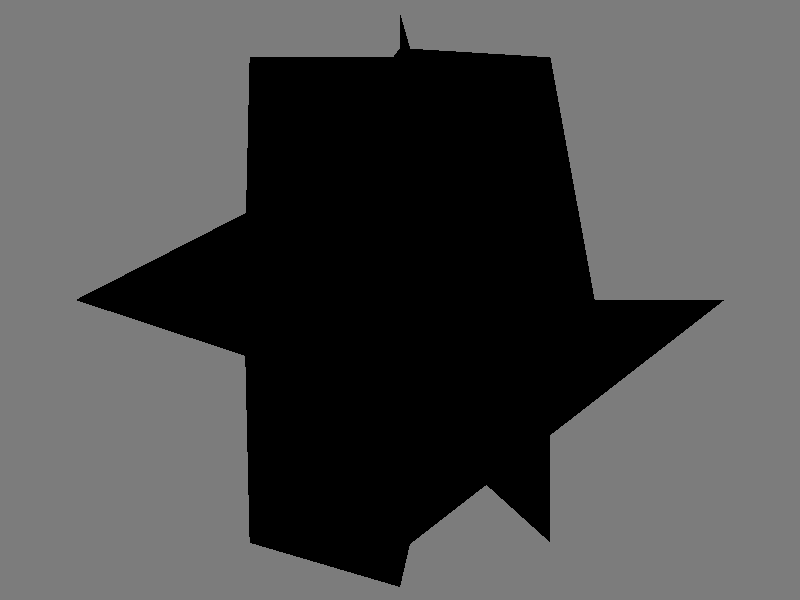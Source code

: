 // Define vertices of the dodecahedron
#declare phi = (1+sqrt(5))/2; // Golden ratio
#declare vertices = array[20]{ // HUMAN: these could have been defined in the vertex_vectors, since they're not reused
  <-1,  phi,  0>, < 1,  phi,  0>, <-1, -phi,  0>, < 1, -phi,  0>, 
  < 0, -1,  phi>, < 0,  1,  phi>, < 0, -1, -phi>, < 0,  1, -phi>, 
  < phi,  0, -1>, < phi,  0,  1>, <-phi,  0, -1>, <-phi,  0,  1>, 
  < 0, -phi, -1/phi>, < 0,  phi, -1/phi>, < 0, -phi,  1/phi>, < 0,  phi,  1/phi>, 
  <-1/phi,  0, -phi>, <  1/phi, 0, -phi>, <-1/phi,  0,  phi>, <  1/phi, 0,  phi>
};

// Define faces of the dodecahedron
// HUMAN: these could have been defined in the face_indices, since they're not reused
// HUMAN: faces should be triangles
#declare faces = array[36]{
  //<0,  1,  9, 16,  5>, <1,  0,  3, 18,  7>, <1,  7, 11, 10,  9>,
  //<11,  7, 18, 19,  6>, <8, 10, 11,  6, 17>, <2,  8, 17, 16,  9>,
  //<2, 14, 15,  6, 19>, <15, 13,  3,  0, 16>, <15, 14, 12,  4, 13>,
  //<3, 13,  4,  5, 18>, <4, 12,  2,  9, 10>, <12, 14, 19, 18,  5>
  <0,1,9>,<0,9,16>,<0,16,5>,       <1,0,3>,<1,3,18>,<1,18,7>,    <1,7,11>,<1,11,10>,<1,10,9>,
  <11,7,18>,<11,18,19>,<11,19,6>, <8,10,11>,<8,11,6>,<8,6,17>,  <2,8,17>,<2,17,16>,<2,16,9>,
  <2,14,15>,<2,15,6>,<2,6,19>,   <15,13,3>,<15,3,0>,<15,0,16>, <15,14,12>,<15,12,4>,<15,4,13>,
  <3,13,4>,<3,4,5>,<3,5,18>,      <4,12,2>,<4,2,9>,<4,9,10>,    <12,14,19>,<12,19,18>,<12,18,5>
};

// Define colors for the vertices and faces
#declare vertex_color = rgb <1,1,1>;
#declare face_color = rgb <0.7,0.7,1>;

// Draw the dodecahedron
camera {location <0, 0, -4> look_at <0, 0, 0>}
light_source {<0, 10, -10> color rgb <1, 1, 1>}
background {color rgb <0.2, 0.2, 0.2>}
global_settings {assumed_gamma 1}
mesh2 { // HUMAN: the contents of this should have been mesh2, not mesh
  vertex_vectors {
    20,
    vertices[0],// HUMAN: it's pointless to write a new vector and enter each element of the existing vector. just use the whole vector
    vertices[1],
    vertices[2],// HUMAN: there is no magic ... expander, each line must be written
    vertices[3],
    vertices[4],
    vertices[5],
    vertices[6],
    vertices[7],
    vertices[8],
    vertices[9],
    vertices[10],
    vertices[11],
    vertices[12],
    vertices[13],
    vertices[14],
    vertices[15],
    vertices[16],
    vertices[17],
    vertices[18],
    vertices[19]
  }
  face_indices {
    36,
    faces[0],
    faces[1],// HUMAN: I guess we hit the response limit here, beyond is assumed in order to close the mesh
    faces[2]
    faces[3],
    faces[4],
    faces[5],
    faces[6],
    faces[7],
    faces[8],
    faces[9],
    faces[10],
    faces[11],
    faces[12],
    faces[13],
    faces[14],
    faces[15],
    faces[16],
    faces[17],
    faces[18],
    faces[19],
    faces[20],
    faces[21],
    faces[22],
    faces[23],
    faces[24],
    faces[25],
    faces[26],
    faces[27],
    faces[28],
    faces[29],
    faces[30],
    faces[31],
    faces[32],
    faces[33],
    faces[34],
    faces[35]
  }
}
// HUMAN: vertex_color and face_color never get assigned, so the object is rendered black
// HUMAN: Even rendered black, the object does *not* look like a dodecahedron
